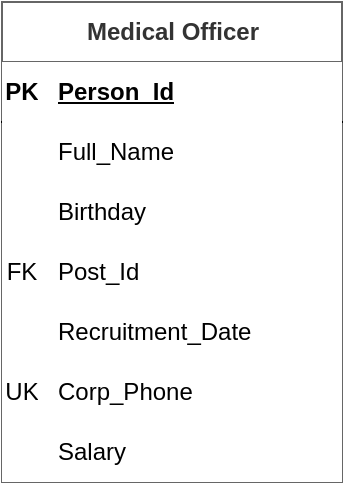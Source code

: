 <mxfile version="22.0.8" type="github">
  <diagram name="Страница — 1" id="zKT96YWZ9PQ_qWa-ZhKY">
    <mxGraphModel dx="574" dy="352" grid="1" gridSize="10" guides="1" tooltips="1" connect="1" arrows="1" fold="1" page="1" pageScale="1" pageWidth="827" pageHeight="1169" math="0" shadow="0">
      <root>
        <mxCell id="0" />
        <mxCell id="1" parent="0" />
        <mxCell id="txozZoUYV2aXUl3buHgu-1" value="Medical Officer" style="shape=table;startSize=30;container=1;collapsible=1;childLayout=tableLayout;fixedRows=1;rowLines=0;fontStyle=1;align=center;resizeLast=1;html=1;fillColor=#ffffff;strokeColor=#666666;fontColor=#333333;" vertex="1" parent="1">
          <mxGeometry x="270" y="380" width="170" height="240" as="geometry" />
        </mxCell>
        <mxCell id="txozZoUYV2aXUl3buHgu-2" value="" style="shape=tableRow;horizontal=0;startSize=0;swimlaneHead=0;swimlaneBody=0;fillColor=none;collapsible=0;dropTarget=0;points=[[0,0.5],[1,0.5]];portConstraint=eastwest;top=0;left=0;right=0;bottom=1;" vertex="1" parent="txozZoUYV2aXUl3buHgu-1">
          <mxGeometry y="30" width="170" height="30" as="geometry" />
        </mxCell>
        <mxCell id="txozZoUYV2aXUl3buHgu-3" value="PK" style="shape=partialRectangle;connectable=0;top=0;left=0;bottom=0;right=0;fontStyle=1;overflow=hidden;whiteSpace=wrap;html=1;" vertex="1" parent="txozZoUYV2aXUl3buHgu-2">
          <mxGeometry width="20" height="30" as="geometry">
            <mxRectangle width="20" height="30" as="alternateBounds" />
          </mxGeometry>
        </mxCell>
        <mxCell id="txozZoUYV2aXUl3buHgu-4" value="Person_Id" style="shape=partialRectangle;connectable=0;top=0;left=0;bottom=0;right=0;align=left;spacingLeft=6;fontStyle=5;overflow=hidden;whiteSpace=wrap;html=1;strokeWidth=4;perimeterSpacing=2;" vertex="1" parent="txozZoUYV2aXUl3buHgu-2">
          <mxGeometry x="20" width="150" height="30" as="geometry">
            <mxRectangle width="150" height="30" as="alternateBounds" />
          </mxGeometry>
        </mxCell>
        <mxCell id="txozZoUYV2aXUl3buHgu-5" value="" style="shape=tableRow;horizontal=0;startSize=0;swimlaneHead=0;swimlaneBody=0;fillColor=none;collapsible=0;dropTarget=0;points=[[0,0.5],[1,0.5]];portConstraint=eastwest;top=0;left=0;right=0;bottom=0;" vertex="1" parent="txozZoUYV2aXUl3buHgu-1">
          <mxGeometry y="60" width="170" height="30" as="geometry" />
        </mxCell>
        <mxCell id="txozZoUYV2aXUl3buHgu-6" value="" style="shape=partialRectangle;connectable=0;top=0;left=0;bottom=0;right=0;editable=1;overflow=hidden;whiteSpace=wrap;html=1;" vertex="1" parent="txozZoUYV2aXUl3buHgu-5">
          <mxGeometry width="20" height="30" as="geometry">
            <mxRectangle width="20" height="30" as="alternateBounds" />
          </mxGeometry>
        </mxCell>
        <mxCell id="txozZoUYV2aXUl3buHgu-7" value="Full_Name" style="shape=partialRectangle;connectable=0;top=0;left=0;bottom=0;right=0;align=left;spacingLeft=6;overflow=hidden;whiteSpace=wrap;html=1;" vertex="1" parent="txozZoUYV2aXUl3buHgu-5">
          <mxGeometry x="20" width="150" height="30" as="geometry">
            <mxRectangle width="150" height="30" as="alternateBounds" />
          </mxGeometry>
        </mxCell>
        <mxCell id="txozZoUYV2aXUl3buHgu-8" value="" style="shape=tableRow;horizontal=0;startSize=0;swimlaneHead=0;swimlaneBody=0;fillColor=none;collapsible=0;dropTarget=0;points=[[0,0.5],[1,0.5]];portConstraint=eastwest;top=0;left=0;right=0;bottom=0;" vertex="1" parent="txozZoUYV2aXUl3buHgu-1">
          <mxGeometry y="90" width="170" height="30" as="geometry" />
        </mxCell>
        <mxCell id="txozZoUYV2aXUl3buHgu-9" value="" style="shape=partialRectangle;connectable=0;top=0;left=0;bottom=0;right=0;editable=1;overflow=hidden;whiteSpace=wrap;html=1;" vertex="1" parent="txozZoUYV2aXUl3buHgu-8">
          <mxGeometry width="20" height="30" as="geometry">
            <mxRectangle width="20" height="30" as="alternateBounds" />
          </mxGeometry>
        </mxCell>
        <mxCell id="txozZoUYV2aXUl3buHgu-10" value="Birthday" style="shape=partialRectangle;connectable=0;top=0;left=0;bottom=0;right=0;align=left;spacingLeft=6;overflow=hidden;whiteSpace=wrap;html=1;" vertex="1" parent="txozZoUYV2aXUl3buHgu-8">
          <mxGeometry x="20" width="150" height="30" as="geometry">
            <mxRectangle width="150" height="30" as="alternateBounds" />
          </mxGeometry>
        </mxCell>
        <mxCell id="txozZoUYV2aXUl3buHgu-11" value="" style="shape=tableRow;horizontal=0;startSize=0;swimlaneHead=0;swimlaneBody=0;fillColor=none;collapsible=0;dropTarget=0;points=[[0,0.5],[1,0.5]];portConstraint=eastwest;top=0;left=0;right=0;bottom=0;strokeColor=#000000;" vertex="1" parent="txozZoUYV2aXUl3buHgu-1">
          <mxGeometry y="120" width="170" height="30" as="geometry" />
        </mxCell>
        <mxCell id="txozZoUYV2aXUl3buHgu-12" value="FK" style="shape=partialRectangle;connectable=0;top=0;left=0;bottom=0;right=0;editable=1;overflow=hidden;whiteSpace=wrap;html=1;" vertex="1" parent="txozZoUYV2aXUl3buHgu-11">
          <mxGeometry width="20" height="30" as="geometry">
            <mxRectangle width="20" height="30" as="alternateBounds" />
          </mxGeometry>
        </mxCell>
        <mxCell id="txozZoUYV2aXUl3buHgu-13" value="Post_Id" style="shape=partialRectangle;connectable=0;top=0;left=0;bottom=0;right=0;align=left;spacingLeft=6;overflow=hidden;whiteSpace=wrap;html=1;" vertex="1" parent="txozZoUYV2aXUl3buHgu-11">
          <mxGeometry x="20" width="150" height="30" as="geometry">
            <mxRectangle width="150" height="30" as="alternateBounds" />
          </mxGeometry>
        </mxCell>
        <mxCell id="txozZoUYV2aXUl3buHgu-18" style="shape=tableRow;horizontal=0;startSize=0;swimlaneHead=0;swimlaneBody=0;fillColor=none;collapsible=0;dropTarget=0;points=[[0,0.5],[1,0.5]];portConstraint=eastwest;top=0;left=0;right=0;bottom=0;strokeColor=#000000;" vertex="1" parent="txozZoUYV2aXUl3buHgu-1">
          <mxGeometry y="150" width="170" height="30" as="geometry" />
        </mxCell>
        <mxCell id="txozZoUYV2aXUl3buHgu-19" style="shape=partialRectangle;connectable=0;top=0;left=0;bottom=0;right=0;editable=1;overflow=hidden;whiteSpace=wrap;html=1;" vertex="1" parent="txozZoUYV2aXUl3buHgu-18">
          <mxGeometry width="20" height="30" as="geometry">
            <mxRectangle width="20" height="30" as="alternateBounds" />
          </mxGeometry>
        </mxCell>
        <mxCell id="txozZoUYV2aXUl3buHgu-20" value="Recruitment_Date" style="shape=partialRectangle;connectable=0;top=0;left=0;bottom=0;right=0;align=left;spacingLeft=6;overflow=hidden;whiteSpace=wrap;html=1;" vertex="1" parent="txozZoUYV2aXUl3buHgu-18">
          <mxGeometry x="20" width="150" height="30" as="geometry">
            <mxRectangle width="150" height="30" as="alternateBounds" />
          </mxGeometry>
        </mxCell>
        <mxCell id="txozZoUYV2aXUl3buHgu-21" style="shape=tableRow;horizontal=0;startSize=0;swimlaneHead=0;swimlaneBody=0;fillColor=none;collapsible=0;dropTarget=0;points=[[0,0.5],[1,0.5]];portConstraint=eastwest;top=0;left=0;right=0;bottom=0;strokeColor=#000000;" vertex="1" parent="txozZoUYV2aXUl3buHgu-1">
          <mxGeometry y="180" width="170" height="30" as="geometry" />
        </mxCell>
        <mxCell id="txozZoUYV2aXUl3buHgu-22" value="UK" style="shape=partialRectangle;connectable=0;top=0;left=0;bottom=0;right=0;editable=1;overflow=hidden;whiteSpace=wrap;html=1;" vertex="1" parent="txozZoUYV2aXUl3buHgu-21">
          <mxGeometry width="20" height="30" as="geometry">
            <mxRectangle width="20" height="30" as="alternateBounds" />
          </mxGeometry>
        </mxCell>
        <mxCell id="txozZoUYV2aXUl3buHgu-23" value="Corp_Phone" style="shape=partialRectangle;connectable=0;top=0;left=0;bottom=0;right=0;align=left;spacingLeft=6;overflow=hidden;whiteSpace=wrap;html=1;" vertex="1" parent="txozZoUYV2aXUl3buHgu-21">
          <mxGeometry x="20" width="150" height="30" as="geometry">
            <mxRectangle width="150" height="30" as="alternateBounds" />
          </mxGeometry>
        </mxCell>
        <mxCell id="txozZoUYV2aXUl3buHgu-24" style="shape=tableRow;horizontal=0;startSize=0;swimlaneHead=0;swimlaneBody=0;fillColor=none;collapsible=0;dropTarget=0;points=[[0,0.5],[1,0.5]];portConstraint=eastwest;top=0;left=0;right=0;bottom=0;strokeColor=#000000;" vertex="1" parent="txozZoUYV2aXUl3buHgu-1">
          <mxGeometry y="210" width="170" height="30" as="geometry" />
        </mxCell>
        <mxCell id="txozZoUYV2aXUl3buHgu-25" style="shape=partialRectangle;connectable=0;top=0;left=0;bottom=0;right=0;editable=1;overflow=hidden;whiteSpace=wrap;html=1;" vertex="1" parent="txozZoUYV2aXUl3buHgu-24">
          <mxGeometry width="20" height="30" as="geometry">
            <mxRectangle width="20" height="30" as="alternateBounds" />
          </mxGeometry>
        </mxCell>
        <mxCell id="txozZoUYV2aXUl3buHgu-26" value="Salary" style="shape=partialRectangle;connectable=0;top=0;left=0;bottom=0;right=0;align=left;spacingLeft=6;overflow=hidden;whiteSpace=wrap;html=1;" vertex="1" parent="txozZoUYV2aXUl3buHgu-24">
          <mxGeometry x="20" width="150" height="30" as="geometry">
            <mxRectangle width="150" height="30" as="alternateBounds" />
          </mxGeometry>
        </mxCell>
      </root>
    </mxGraphModel>
  </diagram>
</mxfile>

